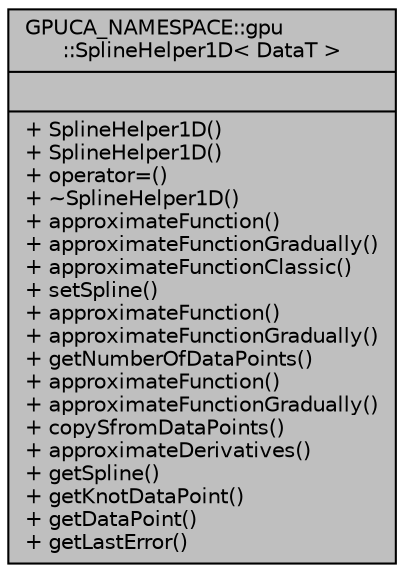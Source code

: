 digraph "GPUCA_NAMESPACE::gpu::SplineHelper1D&lt; DataT &gt;"
{
 // INTERACTIVE_SVG=YES
  bgcolor="transparent";
  edge [fontname="Helvetica",fontsize="10",labelfontname="Helvetica",labelfontsize="10"];
  node [fontname="Helvetica",fontsize="10",shape=record];
  Node1 [label="{GPUCA_NAMESPACE::gpu\l::SplineHelper1D\< DataT \>\n||+ SplineHelper1D()\l+ SplineHelper1D()\l+ operator=()\l+ ~SplineHelper1D()\l+ approximateFunction()\l+ approximateFunctionGradually()\l+ approximateFunctionClassic()\l+ setSpline()\l+ approximateFunction()\l+ approximateFunctionGradually()\l+ getNumberOfDataPoints()\l+ approximateFunction()\l+ approximateFunctionGradually()\l+ copySfromDataPoints()\l+ approximateDerivatives()\l+ getSpline()\l+ getKnotDataPoint()\l+ getDataPoint()\l+ getLastError()\l}",height=0.2,width=0.4,color="black", fillcolor="grey75", style="filled", fontcolor="black"];
}
